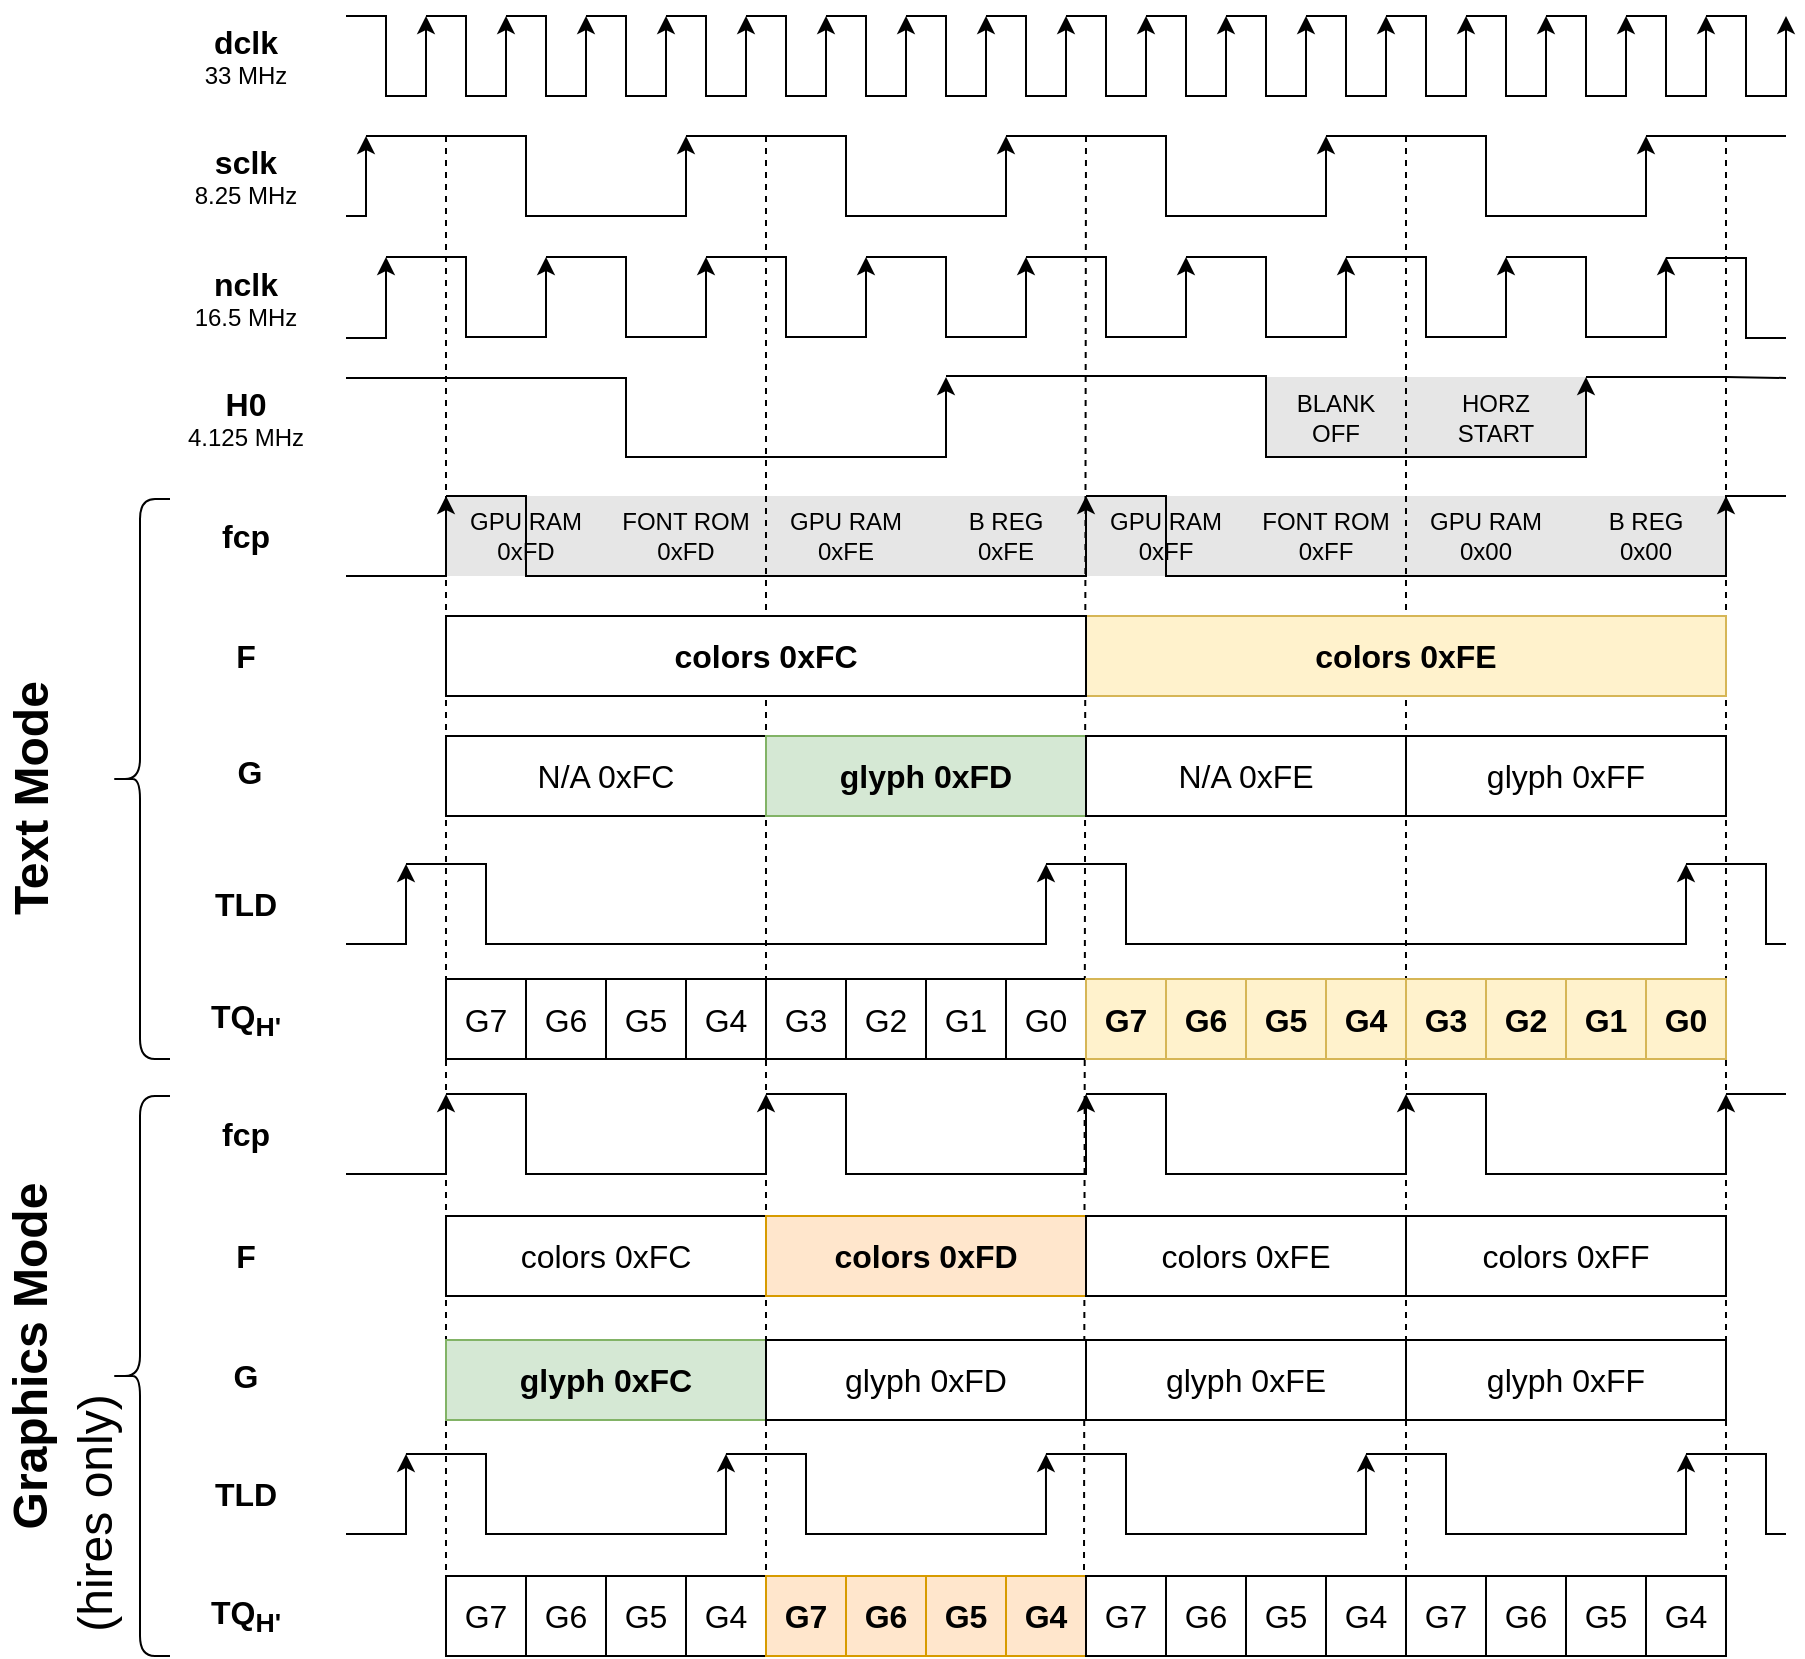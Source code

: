 <mxfile version="14.1.8" type="device"><diagram id="_f2tg_4L9M2qDyrKk646" name="Page-1"><mxGraphModel dx="946" dy="600" grid="1" gridSize="10" guides="1" tooltips="1" connect="1" arrows="1" fold="1" page="1" pageScale="1" pageWidth="1100" pageHeight="850" math="0" shadow="0"><root><mxCell id="0"/><mxCell id="1" parent="0"/><mxCell id="lu2Ui92VrVrzMum-7ePR-25" value="&lt;font&gt;HORZ&lt;br&gt;START&lt;br&gt;&lt;/font&gt;" style="text;html=1;align=center;verticalAlign=middle;whiteSpace=wrap;rounded=0;fillColor=#E6E6E6;" parent="1" vertex="1"><mxGeometry x="740" y="190.5" width="90" height="40" as="geometry"/></mxCell><mxCell id="lu2Ui92VrVrzMum-7ePR-23" value="&lt;font&gt;GPU RAM 0x00&lt;br&gt;&lt;/font&gt;" style="text;html=1;align=center;verticalAlign=middle;whiteSpace=wrap;rounded=0;fillColor=#E6E6E6;" parent="1" vertex="1"><mxGeometry x="740" y="250" width="80" height="40" as="geometry"/></mxCell><mxCell id="lu2Ui92VrVrzMum-7ePR-24" value="&lt;font&gt;B REG&lt;br&gt;0x00&lt;br&gt;&lt;/font&gt;" style="text;html=1;align=center;verticalAlign=middle;whiteSpace=wrap;rounded=0;fillColor=#E6E6E6;" parent="1" vertex="1"><mxGeometry x="820" y="250" width="80" height="40" as="geometry"/></mxCell><mxCell id="lu2Ui92VrVrzMum-7ePR-22" value="&lt;font&gt;GPU RAM 0xFD&lt;br&gt;&lt;/font&gt;" style="text;html=1;align=center;verticalAlign=middle;whiteSpace=wrap;rounded=0;fillColor=#E6E6E6;" parent="1" vertex="1"><mxGeometry x="260" y="250" width="80" height="40" as="geometry"/></mxCell><mxCell id="lu2Ui92VrVrzMum-7ePR-21" value="&lt;font&gt;FONT ROM&lt;br&gt;0xFD&lt;br&gt;&lt;/font&gt;" style="text;html=1;align=center;verticalAlign=middle;whiteSpace=wrap;rounded=0;fillColor=#E6E6E6;" parent="1" vertex="1"><mxGeometry x="340" y="250" width="80" height="40" as="geometry"/></mxCell><mxCell id="lu2Ui92VrVrzMum-7ePR-17" value="&lt;font&gt;FONT ROM&lt;br&gt;0xFF&lt;br&gt;&lt;/font&gt;" style="text;html=1;align=center;verticalAlign=middle;whiteSpace=wrap;rounded=0;fillColor=#E6E6E6;" parent="1" vertex="1"><mxGeometry x="660" y="250" width="80" height="40" as="geometry"/></mxCell><mxCell id="lu2Ui92VrVrzMum-7ePR-16" value="&lt;font&gt;GPU RAM 0xFF&lt;br&gt;&lt;/font&gt;" style="text;html=1;align=center;verticalAlign=middle;whiteSpace=wrap;rounded=0;fillColor=#E6E6E6;" parent="1" vertex="1"><mxGeometry x="580" y="250" width="80" height="40" as="geometry"/></mxCell><mxCell id="lu2Ui92VrVrzMum-7ePR-15" value="&lt;font&gt;BLANK&lt;br&gt;OFF&lt;br&gt;&lt;/font&gt;" style="text;html=1;align=center;verticalAlign=middle;whiteSpace=wrap;rounded=0;fillColor=#E6E6E6;" parent="1" vertex="1"><mxGeometry x="670" y="190.5" width="70" height="40" as="geometry"/></mxCell><mxCell id="lu2Ui92VrVrzMum-7ePR-13" value="&lt;font&gt;GPU RAM&lt;br&gt;0xFE&lt;br&gt;&lt;/font&gt;" style="text;html=1;align=center;verticalAlign=middle;whiteSpace=wrap;rounded=0;fillColor=#E6E6E6;" parent="1" vertex="1"><mxGeometry x="420" y="250" width="80" height="40" as="geometry"/></mxCell><mxCell id="lu2Ui92VrVrzMum-7ePR-14" value="&lt;font&gt;B REG&lt;br&gt;0xFE&lt;br&gt;&lt;/font&gt;" style="text;html=1;align=center;verticalAlign=middle;whiteSpace=wrap;rounded=0;fillColor=#E6E6E6;" parent="1" vertex="1"><mxGeometry x="500" y="250" width="80" height="40" as="geometry"/></mxCell><mxCell id="ZjL5upXj1i7Pe3nIUO8E-8" style="edgeStyle=orthogonalEdgeStyle;rounded=0;orthogonalLoop=1;jettySize=auto;html=1;" parent="1" edge="1"><mxGeometry relative="1" as="geometry"><mxPoint x="290" y="10" as="targetPoint"/><mxPoint x="250" y="10" as="sourcePoint"/><Array as="points"><mxPoint x="270" y="10"/><mxPoint x="270" y="50"/><mxPoint x="290" y="50"/></Array></mxGeometry></mxCell><mxCell id="ZjL5upXj1i7Pe3nIUO8E-9" style="edgeStyle=orthogonalEdgeStyle;rounded=0;orthogonalLoop=1;jettySize=auto;html=1;" parent="1" edge="1"><mxGeometry relative="1" as="geometry"><mxPoint x="250" y="10" as="targetPoint"/><mxPoint x="210" y="10" as="sourcePoint"/><Array as="points"><mxPoint x="230" y="10"/><mxPoint x="230" y="50"/><mxPoint x="250" y="50"/></Array></mxGeometry></mxCell><mxCell id="ZjL5upXj1i7Pe3nIUO8E-11" style="edgeStyle=orthogonalEdgeStyle;rounded=0;orthogonalLoop=1;jettySize=auto;html=1;" parent="1" edge="1"><mxGeometry relative="1" as="geometry"><mxPoint x="330" y="10" as="targetPoint"/><mxPoint x="290" y="10" as="sourcePoint"/><Array as="points"><mxPoint x="310" y="10"/><mxPoint x="310" y="50"/><mxPoint x="330" y="50"/></Array></mxGeometry></mxCell><mxCell id="ZjL5upXj1i7Pe3nIUO8E-12" style="edgeStyle=orthogonalEdgeStyle;rounded=0;orthogonalLoop=1;jettySize=auto;html=1;" parent="1" edge="1"><mxGeometry relative="1" as="geometry"><mxPoint x="370" y="10" as="targetPoint"/><mxPoint x="330" y="10" as="sourcePoint"/><Array as="points"><mxPoint x="350" y="10"/><mxPoint x="350" y="50"/><mxPoint x="370" y="50"/></Array></mxGeometry></mxCell><mxCell id="ZjL5upXj1i7Pe3nIUO8E-36" style="edgeStyle=orthogonalEdgeStyle;rounded=0;orthogonalLoop=1;jettySize=auto;html=1;" parent="1" edge="1"><mxGeometry relative="1" as="geometry"><mxPoint x="510" y="190.5" as="targetPoint"/><mxPoint x="210" y="191" as="sourcePoint"/><Array as="points"><mxPoint x="350" y="190.5"/><mxPoint x="350" y="230.5"/><mxPoint x="510" y="230.5"/><mxPoint x="510" y="190.5"/></Array></mxGeometry></mxCell><mxCell id="ZjL5upXj1i7Pe3nIUO8E-38" style="edgeStyle=orthogonalEdgeStyle;rounded=0;orthogonalLoop=1;jettySize=auto;html=1;" parent="1" edge="1"><mxGeometry relative="1" as="geometry"><mxPoint x="470" y="130.5" as="targetPoint"/><mxPoint x="390" y="130.5" as="sourcePoint"/><Array as="points"><mxPoint x="430" y="130.5"/><mxPoint x="430" y="170.5"/><mxPoint x="470" y="170.5"/><mxPoint x="470" y="130.5"/></Array></mxGeometry></mxCell><mxCell id="ZjL5upXj1i7Pe3nIUO8E-51" style="edgeStyle=orthogonalEdgeStyle;rounded=0;orthogonalLoop=1;jettySize=auto;html=1;endArrow=none;endFill=0;" parent="1" edge="1"><mxGeometry relative="1" as="geometry"><mxPoint x="930" y="171" as="targetPoint"/><mxPoint x="870" y="131" as="sourcePoint"/><Array as="points"><mxPoint x="910" y="130.5"/><mxPoint x="910" y="170.5"/></Array></mxGeometry></mxCell><mxCell id="ZjL5upXj1i7Pe3nIUO8E-68" style="edgeStyle=orthogonalEdgeStyle;rounded=0;orthogonalLoop=1;jettySize=auto;html=1;" parent="1" edge="1"><mxGeometry relative="1" as="geometry"><mxPoint x="380" y="70" as="targetPoint"/><mxPoint x="220" y="70" as="sourcePoint"/><Array as="points"><mxPoint x="300" y="70"/><mxPoint x="300" y="110"/><mxPoint x="380" y="110"/></Array></mxGeometry></mxCell><mxCell id="ZjL5upXj1i7Pe3nIUO8E-70" style="edgeStyle=orthogonalEdgeStyle;rounded=0;orthogonalLoop=1;jettySize=auto;html=1;" parent="1" edge="1"><mxGeometry relative="1" as="geometry"><mxPoint x="540" y="70" as="targetPoint"/><mxPoint x="380" y="70" as="sourcePoint"/><Array as="points"><mxPoint x="460" y="70"/><mxPoint x="460" y="110"/><mxPoint x="540" y="110"/></Array></mxGeometry></mxCell><mxCell id="ZjL5upXj1i7Pe3nIUO8E-72" style="edgeStyle=orthogonalEdgeStyle;rounded=0;orthogonalLoop=1;jettySize=auto;html=1;" parent="1" edge="1"><mxGeometry relative="1" as="geometry"><mxPoint x="700" y="70" as="targetPoint"/><mxPoint x="540" y="70" as="sourcePoint"/><Array as="points"><mxPoint x="620" y="70"/><mxPoint x="620" y="110"/><mxPoint x="700" y="110"/></Array></mxGeometry></mxCell><mxCell id="ZjL5upXj1i7Pe3nIUO8E-74" style="edgeStyle=orthogonalEdgeStyle;rounded=0;orthogonalLoop=1;jettySize=auto;html=1;" parent="1" edge="1"><mxGeometry relative="1" as="geometry"><mxPoint x="860" y="70" as="targetPoint"/><mxPoint x="700" y="70" as="sourcePoint"/><Array as="points"><mxPoint x="780" y="70"/><mxPoint x="780" y="110"/><mxPoint x="860" y="110"/></Array></mxGeometry></mxCell><mxCell id="ZjL5upXj1i7Pe3nIUO8E-76" style="edgeStyle=orthogonalEdgeStyle;rounded=0;orthogonalLoop=1;jettySize=auto;html=1;endArrow=none;endFill=0;" parent="1" edge="1"><mxGeometry relative="1" as="geometry"><mxPoint x="930" y="70" as="targetPoint"/><mxPoint x="860" y="70" as="sourcePoint"/><Array as="points"><mxPoint x="930" y="70"/></Array></mxGeometry></mxCell><mxCell id="ZjL5upXj1i7Pe3nIUO8E-77" style="edgeStyle=orthogonalEdgeStyle;rounded=0;orthogonalLoop=1;jettySize=auto;html=1;" parent="1" edge="1"><mxGeometry relative="1" as="geometry"><mxPoint x="220" y="70" as="targetPoint"/><mxPoint x="210" y="110" as="sourcePoint"/><Array as="points"><mxPoint x="220" y="110"/></Array></mxGeometry></mxCell><mxCell id="ZjL5upXj1i7Pe3nIUO8E-90" style="edgeStyle=orthogonalEdgeStyle;rounded=0;orthogonalLoop=1;jettySize=auto;html=1;" parent="1" edge="1"><mxGeometry relative="1" as="geometry"><mxPoint x="450" y="10" as="targetPoint"/><mxPoint x="410" y="10" as="sourcePoint"/><Array as="points"><mxPoint x="430" y="10"/><mxPoint x="430" y="50"/><mxPoint x="450" y="50"/></Array></mxGeometry></mxCell><mxCell id="ZjL5upXj1i7Pe3nIUO8E-91" style="edgeStyle=orthogonalEdgeStyle;rounded=0;orthogonalLoop=1;jettySize=auto;html=1;" parent="1" edge="1"><mxGeometry relative="1" as="geometry"><mxPoint x="410" y="10" as="targetPoint"/><mxPoint x="370" y="10" as="sourcePoint"/><Array as="points"><mxPoint x="390" y="10"/><mxPoint x="390" y="50"/><mxPoint x="410" y="50"/></Array></mxGeometry></mxCell><mxCell id="ZjL5upXj1i7Pe3nIUO8E-92" style="edgeStyle=orthogonalEdgeStyle;rounded=0;orthogonalLoop=1;jettySize=auto;html=1;" parent="1" edge="1"><mxGeometry relative="1" as="geometry"><mxPoint x="490" y="10" as="targetPoint"/><mxPoint x="450" y="10" as="sourcePoint"/><Array as="points"><mxPoint x="470" y="10"/><mxPoint x="470" y="50"/><mxPoint x="490" y="50"/></Array></mxGeometry></mxCell><mxCell id="ZjL5upXj1i7Pe3nIUO8E-93" style="edgeStyle=orthogonalEdgeStyle;rounded=0;orthogonalLoop=1;jettySize=auto;html=1;" parent="1" edge="1"><mxGeometry relative="1" as="geometry"><mxPoint x="530" y="10" as="targetPoint"/><mxPoint x="490" y="10" as="sourcePoint"/><Array as="points"><mxPoint x="510" y="10"/><mxPoint x="510" y="50"/><mxPoint x="530" y="50"/></Array></mxGeometry></mxCell><mxCell id="ZjL5upXj1i7Pe3nIUO8E-98" style="edgeStyle=orthogonalEdgeStyle;rounded=0;orthogonalLoop=1;jettySize=auto;html=1;" parent="1" edge="1"><mxGeometry relative="1" as="geometry"><mxPoint x="610" y="10" as="targetPoint"/><mxPoint x="570" y="10" as="sourcePoint"/><Array as="points"><mxPoint x="590" y="10"/><mxPoint x="590" y="50"/><mxPoint x="610" y="50"/></Array></mxGeometry></mxCell><mxCell id="ZjL5upXj1i7Pe3nIUO8E-99" style="edgeStyle=orthogonalEdgeStyle;rounded=0;orthogonalLoop=1;jettySize=auto;html=1;" parent="1" edge="1"><mxGeometry relative="1" as="geometry"><mxPoint x="570" y="10" as="targetPoint"/><mxPoint x="530" y="10" as="sourcePoint"/><Array as="points"><mxPoint x="550" y="10"/><mxPoint x="550" y="50"/><mxPoint x="570" y="50"/></Array></mxGeometry></mxCell><mxCell id="ZjL5upXj1i7Pe3nIUO8E-100" style="edgeStyle=orthogonalEdgeStyle;rounded=0;orthogonalLoop=1;jettySize=auto;html=1;" parent="1" edge="1"><mxGeometry relative="1" as="geometry"><mxPoint x="650" y="10" as="targetPoint"/><mxPoint x="610" y="10" as="sourcePoint"/><Array as="points"><mxPoint x="630" y="10"/><mxPoint x="630" y="50"/><mxPoint x="650" y="50"/></Array></mxGeometry></mxCell><mxCell id="ZjL5upXj1i7Pe3nIUO8E-101" style="edgeStyle=orthogonalEdgeStyle;rounded=0;orthogonalLoop=1;jettySize=auto;html=1;" parent="1" edge="1"><mxGeometry relative="1" as="geometry"><mxPoint x="690" y="10" as="targetPoint"/><mxPoint x="650" y="10" as="sourcePoint"/><Array as="points"><mxPoint x="670" y="10"/><mxPoint x="670" y="50"/><mxPoint x="690" y="50"/></Array></mxGeometry></mxCell><mxCell id="ZjL5upXj1i7Pe3nIUO8E-102" style="edgeStyle=orthogonalEdgeStyle;rounded=0;orthogonalLoop=1;jettySize=auto;html=1;" parent="1" edge="1"><mxGeometry relative="1" as="geometry"><mxPoint x="770" y="10" as="targetPoint"/><mxPoint x="730" y="10" as="sourcePoint"/><Array as="points"><mxPoint x="750" y="10"/><mxPoint x="750" y="50"/><mxPoint x="770" y="50"/></Array></mxGeometry></mxCell><mxCell id="ZjL5upXj1i7Pe3nIUO8E-103" style="edgeStyle=orthogonalEdgeStyle;rounded=0;orthogonalLoop=1;jettySize=auto;html=1;" parent="1" edge="1"><mxGeometry relative="1" as="geometry"><mxPoint x="730" y="10" as="targetPoint"/><mxPoint x="690" y="10" as="sourcePoint"/><Array as="points"><mxPoint x="710" y="10"/><mxPoint x="710" y="50"/><mxPoint x="730" y="50"/></Array></mxGeometry></mxCell><mxCell id="ZjL5upXj1i7Pe3nIUO8E-104" style="edgeStyle=orthogonalEdgeStyle;rounded=0;orthogonalLoop=1;jettySize=auto;html=1;" parent="1" edge="1"><mxGeometry relative="1" as="geometry"><mxPoint x="810" y="10" as="targetPoint"/><mxPoint x="770" y="10" as="sourcePoint"/><Array as="points"><mxPoint x="790" y="10"/><mxPoint x="790" y="50"/><mxPoint x="810" y="50"/></Array></mxGeometry></mxCell><mxCell id="ZjL5upXj1i7Pe3nIUO8E-105" style="edgeStyle=orthogonalEdgeStyle;rounded=0;orthogonalLoop=1;jettySize=auto;html=1;" parent="1" edge="1"><mxGeometry relative="1" as="geometry"><mxPoint x="850" y="10" as="targetPoint"/><mxPoint x="810" y="10" as="sourcePoint"/><Array as="points"><mxPoint x="830" y="10"/><mxPoint x="830" y="50"/><mxPoint x="850" y="50"/></Array></mxGeometry></mxCell><mxCell id="ZjL5upXj1i7Pe3nIUO8E-106" style="edgeStyle=orthogonalEdgeStyle;rounded=0;orthogonalLoop=1;jettySize=auto;html=1;" parent="1" edge="1"><mxGeometry relative="1" as="geometry"><mxPoint x="890" y="10" as="targetPoint"/><mxPoint x="850" y="10" as="sourcePoint"/><Array as="points"><mxPoint x="870" y="10"/><mxPoint x="870" y="50"/><mxPoint x="890" y="50"/></Array></mxGeometry></mxCell><mxCell id="ZjL5upXj1i7Pe3nIUO8E-107" style="edgeStyle=orthogonalEdgeStyle;rounded=0;orthogonalLoop=1;jettySize=auto;html=1;" parent="1" edge="1"><mxGeometry relative="1" as="geometry"><mxPoint x="930" y="10" as="targetPoint"/><mxPoint x="890" y="10" as="sourcePoint"/><Array as="points"><mxPoint x="910" y="10"/><mxPoint x="910" y="50"/><mxPoint x="930" y="50"/></Array></mxGeometry></mxCell><mxCell id="ZjL5upXj1i7Pe3nIUO8E-110" value="&lt;font&gt;&lt;span style=&quot;font-size: 16px&quot;&gt;&lt;b&gt;dclk&lt;/b&gt;&lt;/span&gt;&lt;br&gt;&lt;font style=&quot;font-size: 12px&quot;&gt;33 MHz&lt;/font&gt;&lt;br&gt;&lt;/font&gt;" style="text;html=1;strokeColor=none;fillColor=none;align=center;verticalAlign=middle;whiteSpace=wrap;rounded=0;" parent="1" vertex="1"><mxGeometry x="120" y="20" width="80" height="20" as="geometry"/></mxCell><mxCell id="ZjL5upXj1i7Pe3nIUO8E-111" value="&lt;font&gt;&lt;span style=&quot;font-size: 16px&quot;&gt;&lt;b&gt;sclk&lt;/b&gt;&lt;/span&gt;&lt;br&gt;&lt;font style=&quot;font-size: 12px&quot;&gt;8.25 MHz&lt;/font&gt;&lt;br&gt;&lt;/font&gt;" style="text;html=1;strokeColor=none;fillColor=none;align=center;verticalAlign=middle;whiteSpace=wrap;rounded=0;" parent="1" vertex="1"><mxGeometry x="120" y="80" width="80" height="20" as="geometry"/></mxCell><mxCell id="ZjL5upXj1i7Pe3nIUO8E-114" value="&lt;font&gt;&lt;span style=&quot;font-size: 16px&quot;&gt;&lt;b&gt;nclk&lt;/b&gt;&lt;/span&gt;&lt;br&gt;&lt;font style=&quot;font-size: 12px&quot;&gt;16.5 MHz&lt;/font&gt;&lt;br&gt;&lt;/font&gt;" style="text;html=1;strokeColor=none;fillColor=none;align=center;verticalAlign=middle;whiteSpace=wrap;rounded=0;" parent="1" vertex="1"><mxGeometry x="120" y="140.5" width="80" height="20" as="geometry"/></mxCell><mxCell id="ZjL5upXj1i7Pe3nIUO8E-116" value="&lt;font&gt;&lt;span style=&quot;font-size: 16px&quot;&gt;&lt;b&gt;H0&lt;/b&gt;&lt;/span&gt;&lt;br&gt;&lt;font style=&quot;font-size: 12px&quot;&gt;4.125 MHz&lt;/font&gt;&lt;br&gt;&lt;/font&gt;" style="text;html=1;strokeColor=none;fillColor=none;align=center;verticalAlign=middle;whiteSpace=wrap;rounded=0;" parent="1" vertex="1"><mxGeometry x="120" y="200.5" width="80" height="20" as="geometry"/></mxCell><mxCell id="ZjL5upXj1i7Pe3nIUO8E-119" value="" style="endArrow=none;dashed=1;html=1;" parent="1" edge="1"><mxGeometry width="50" height="50" relative="1" as="geometry"><mxPoint x="260" y="70" as="sourcePoint"/><mxPoint x="260" y="790" as="targetPoint"/></mxGeometry></mxCell><mxCell id="ZjL5upXj1i7Pe3nIUO8E-120" value="" style="endArrow=none;dashed=1;html=1;" parent="1" edge="1"><mxGeometry width="50" height="50" relative="1" as="geometry"><mxPoint x="420" y="70" as="sourcePoint"/><mxPoint x="420" y="790" as="targetPoint"/></mxGeometry></mxCell><mxCell id="ZjL5upXj1i7Pe3nIUO8E-121" value="" style="endArrow=none;dashed=1;html=1;" parent="1" edge="1"><mxGeometry width="50" height="50" relative="1" as="geometry"><mxPoint x="580" y="70" as="sourcePoint"/><mxPoint x="579" y="790" as="targetPoint"/></mxGeometry></mxCell><mxCell id="ZjL5upXj1i7Pe3nIUO8E-122" value="" style="endArrow=none;dashed=1;html=1;" parent="1" edge="1"><mxGeometry width="50" height="50" relative="1" as="geometry"><mxPoint x="740" y="70" as="sourcePoint"/><mxPoint x="740" y="790" as="targetPoint"/></mxGeometry></mxCell><mxCell id="ZjL5upXj1i7Pe3nIUO8E-123" value="" style="endArrow=none;dashed=1;html=1;" parent="1" edge="1"><mxGeometry width="50" height="50" relative="1" as="geometry"><mxPoint x="900" y="70" as="sourcePoint"/><mxPoint x="900" y="790" as="targetPoint"/></mxGeometry></mxCell><mxCell id="ZjL5upXj1i7Pe3nIUO8E-124" style="edgeStyle=orthogonalEdgeStyle;rounded=0;orthogonalLoop=1;jettySize=auto;html=1;" parent="1" edge="1"><mxGeometry relative="1" as="geometry"><mxPoint x="580" y="250" as="targetPoint"/><mxPoint x="260" y="250" as="sourcePoint"/><Array as="points"><mxPoint x="300" y="250"/><mxPoint x="300" y="290"/><mxPoint x="580" y="290"/></Array></mxGeometry></mxCell><mxCell id="ZjL5upXj1i7Pe3nIUO8E-125" style="edgeStyle=orthogonalEdgeStyle;rounded=0;orthogonalLoop=1;jettySize=auto;html=1;" parent="1" edge="1"><mxGeometry relative="1" as="geometry"><mxPoint x="260" y="250" as="targetPoint"/><mxPoint x="210" y="290" as="sourcePoint"/><Array as="points"><mxPoint x="260" y="290"/></Array></mxGeometry></mxCell><mxCell id="ZjL5upXj1i7Pe3nIUO8E-126" style="edgeStyle=orthogonalEdgeStyle;rounded=0;orthogonalLoop=1;jettySize=auto;html=1;" parent="1" edge="1"><mxGeometry relative="1" as="geometry"><mxPoint x="900" y="250" as="targetPoint"/><mxPoint x="580" y="250" as="sourcePoint"/><Array as="points"><mxPoint x="620" y="250"/><mxPoint x="620" y="290"/><mxPoint x="900" y="290"/></Array></mxGeometry></mxCell><mxCell id="ZjL5upXj1i7Pe3nIUO8E-128" style="edgeStyle=orthogonalEdgeStyle;rounded=0;orthogonalLoop=1;jettySize=auto;html=1;" parent="1" edge="1"><mxGeometry relative="1" as="geometry"><mxPoint x="880" y="434" as="targetPoint"/><mxPoint x="560" y="434" as="sourcePoint"/><Array as="points"><mxPoint x="600" y="434"/><mxPoint x="600" y="474"/><mxPoint x="880" y="474"/></Array></mxGeometry></mxCell><mxCell id="ZjL5upXj1i7Pe3nIUO8E-129" style="edgeStyle=orthogonalEdgeStyle;rounded=0;orthogonalLoop=1;jettySize=auto;html=1;" parent="1" edge="1"><mxGeometry relative="1" as="geometry"><mxPoint x="560" y="434" as="targetPoint"/><mxPoint x="240" y="434" as="sourcePoint"/><Array as="points"><mxPoint x="280" y="434"/><mxPoint x="280" y="474"/><mxPoint x="560" y="474"/></Array></mxGeometry></mxCell><mxCell id="ZjL5upXj1i7Pe3nIUO8E-131" style="edgeStyle=orthogonalEdgeStyle;rounded=0;orthogonalLoop=1;jettySize=auto;html=1;" parent="1" edge="1"><mxGeometry relative="1" as="geometry"><mxPoint x="240" y="434" as="targetPoint"/><mxPoint x="210" y="474" as="sourcePoint"/><Array as="points"><mxPoint x="230" y="474"/><mxPoint x="240" y="474"/></Array></mxGeometry></mxCell><mxCell id="ZjL5upXj1i7Pe3nIUO8E-132" style="edgeStyle=orthogonalEdgeStyle;rounded=0;orthogonalLoop=1;jettySize=auto;html=1;endArrow=none;endFill=0;" parent="1" edge="1"><mxGeometry relative="1" as="geometry"><mxPoint x="930" y="474" as="targetPoint"/><mxPoint x="880" y="434" as="sourcePoint"/><Array as="points"><mxPoint x="920" y="434"/><mxPoint x="920" y="474"/></Array></mxGeometry></mxCell><mxCell id="ZjL5upXj1i7Pe3nIUO8E-133" value="&lt;font&gt;&lt;span style=&quot;font-size: 16px&quot;&gt;&lt;b&gt;TLD&lt;/b&gt;&lt;/span&gt;&lt;br&gt;&lt;/font&gt;" style="text;html=1;strokeColor=none;fillColor=none;align=center;verticalAlign=middle;whiteSpace=wrap;rounded=0;" parent="1" vertex="1"><mxGeometry x="120" y="444" width="80" height="20" as="geometry"/></mxCell><mxCell id="ZjL5upXj1i7Pe3nIUO8E-134" value="&lt;font&gt;&lt;span style=&quot;font-size: 16px&quot;&gt;&lt;b&gt;fcp&lt;/b&gt;&lt;/span&gt;&lt;br&gt;&lt;/font&gt;" style="text;html=1;strokeColor=none;fillColor=none;align=center;verticalAlign=middle;whiteSpace=wrap;rounded=0;" parent="1" vertex="1"><mxGeometry x="120" y="260" width="80" height="20" as="geometry"/></mxCell><mxCell id="ZjL5upXj1i7Pe3nIUO8E-142" value="&lt;font style=&quot;font-size: 16px&quot;&gt;&lt;b&gt;colors 0xFE&lt;/b&gt;&lt;/font&gt;" style="rounded=0;whiteSpace=wrap;html=1;fillColor=#fff2cc;strokeColor=#d6b656;" parent="1" vertex="1"><mxGeometry x="580" y="310" width="320" height="40" as="geometry"/></mxCell><mxCell id="ZjL5upXj1i7Pe3nIUO8E-143" value="&lt;font&gt;&lt;span style=&quot;font-size: 16px&quot;&gt;&lt;b&gt;F&lt;/b&gt;&lt;/span&gt;&lt;br&gt;&lt;/font&gt;" style="text;html=1;strokeColor=none;fillColor=none;align=center;verticalAlign=middle;whiteSpace=wrap;rounded=0;" parent="1" vertex="1"><mxGeometry x="120" y="320" width="80" height="20" as="geometry"/></mxCell><mxCell id="ZjL5upXj1i7Pe3nIUO8E-144" value="&lt;font&gt;&lt;span style=&quot;font-size: 16px&quot;&gt;&lt;b&gt;G&lt;/b&gt;&lt;/span&gt;&lt;br&gt;&lt;/font&gt;" style="text;html=1;strokeColor=none;fillColor=none;align=center;verticalAlign=middle;whiteSpace=wrap;rounded=0;" parent="1" vertex="1"><mxGeometry x="121.5" y="377.5" width="80" height="20" as="geometry"/></mxCell><mxCell id="ZjL5upXj1i7Pe3nIUO8E-154" value="&lt;font style=&quot;font-size: 16px&quot;&gt;G7&lt;/font&gt;" style="rounded=0;whiteSpace=wrap;html=1;" parent="1" vertex="1"><mxGeometry x="260" y="491.5" width="40" height="40" as="geometry"/></mxCell><mxCell id="ZjL5upXj1i7Pe3nIUO8E-155" value="&lt;font style=&quot;font-size: 16px&quot;&gt;G6&lt;/font&gt;" style="rounded=0;whiteSpace=wrap;html=1;" parent="1" vertex="1"><mxGeometry x="300" y="491.5" width="40" height="40" as="geometry"/></mxCell><mxCell id="ZjL5upXj1i7Pe3nIUO8E-156" value="&lt;font style=&quot;font-size: 16px&quot;&gt;G5&lt;/font&gt;" style="rounded=0;whiteSpace=wrap;html=1;" parent="1" vertex="1"><mxGeometry x="340" y="491.5" width="40" height="40" as="geometry"/></mxCell><mxCell id="ZjL5upXj1i7Pe3nIUO8E-157" value="&lt;font style=&quot;font-size: 16px&quot;&gt;G4&lt;/font&gt;" style="rounded=0;whiteSpace=wrap;html=1;" parent="1" vertex="1"><mxGeometry x="380" y="491.5" width="40" height="40" as="geometry"/></mxCell><mxCell id="ZjL5upXj1i7Pe3nIUO8E-158" value="&lt;font style=&quot;font-size: 16px&quot;&gt;G3&lt;/font&gt;" style="rounded=0;whiteSpace=wrap;html=1;" parent="1" vertex="1"><mxGeometry x="420" y="491.5" width="40" height="40" as="geometry"/></mxCell><mxCell id="ZjL5upXj1i7Pe3nIUO8E-159" value="&lt;font style=&quot;font-size: 16px&quot;&gt;G2&lt;/font&gt;" style="rounded=0;whiteSpace=wrap;html=1;" parent="1" vertex="1"><mxGeometry x="460" y="491.5" width="40" height="40" as="geometry"/></mxCell><mxCell id="ZjL5upXj1i7Pe3nIUO8E-160" value="&lt;font style=&quot;font-size: 16px&quot;&gt;G1&lt;/font&gt;" style="rounded=0;whiteSpace=wrap;html=1;" parent="1" vertex="1"><mxGeometry x="500" y="491.5" width="40" height="40" as="geometry"/></mxCell><mxCell id="ZjL5upXj1i7Pe3nIUO8E-161" value="&lt;font style=&quot;font-size: 16px&quot;&gt;G0&lt;/font&gt;" style="rounded=0;whiteSpace=wrap;html=1;" parent="1" vertex="1"><mxGeometry x="540" y="491.5" width="40" height="40" as="geometry"/></mxCell><mxCell id="ZjL5upXj1i7Pe3nIUO8E-170" value="&lt;font&gt;&lt;span style=&quot;font-size: 16px&quot;&gt;&lt;b&gt;TQ&lt;sub&gt;H'&lt;/sub&gt;&lt;/b&gt;&lt;/span&gt;&lt;br&gt;&lt;/font&gt;" style="text;html=1;strokeColor=none;fillColor=none;align=center;verticalAlign=middle;whiteSpace=wrap;rounded=0;" parent="1" vertex="1"><mxGeometry x="120" y="501.5" width="80" height="20" as="geometry"/></mxCell><mxCell id="ZjL5upXj1i7Pe3nIUO8E-171" style="edgeStyle=orthogonalEdgeStyle;rounded=0;orthogonalLoop=1;jettySize=auto;html=1;" parent="1" edge="1"><mxGeometry relative="1" as="geometry"><mxPoint x="420" y="549" as="targetPoint"/><mxPoint x="260" y="549" as="sourcePoint"/><Array as="points"><mxPoint x="300" y="549"/><mxPoint x="300" y="589"/><mxPoint x="420" y="589"/></Array></mxGeometry></mxCell><mxCell id="ZjL5upXj1i7Pe3nIUO8E-172" style="edgeStyle=orthogonalEdgeStyle;rounded=0;orthogonalLoop=1;jettySize=auto;html=1;" parent="1" edge="1"><mxGeometry relative="1" as="geometry"><mxPoint x="260" y="549" as="targetPoint"/><mxPoint x="210" y="589" as="sourcePoint"/><Array as="points"><mxPoint x="260" y="589"/></Array></mxGeometry></mxCell><mxCell id="ZjL5upXj1i7Pe3nIUO8E-174" style="edgeStyle=orthogonalEdgeStyle;rounded=0;orthogonalLoop=1;jettySize=auto;html=1;endArrow=none;endFill=0;" parent="1" edge="1"><mxGeometry relative="1" as="geometry"><mxPoint x="930" y="549" as="targetPoint"/><mxPoint x="900" y="549" as="sourcePoint"/><Array as="points"><mxPoint x="910" y="549"/><mxPoint x="910" y="549"/></Array></mxGeometry></mxCell><mxCell id="ZjL5upXj1i7Pe3nIUO8E-176" style="edgeStyle=orthogonalEdgeStyle;rounded=0;orthogonalLoop=1;jettySize=auto;html=1;" parent="1" edge="1"><mxGeometry relative="1" as="geometry"><mxPoint x="399.98" y="728.98" as="targetPoint"/><mxPoint x="239.98" y="728.98" as="sourcePoint"/><Array as="points"><mxPoint x="279.98" y="728.98"/><mxPoint x="279.98" y="768.98"/><mxPoint x="399.98" y="768.98"/></Array></mxGeometry></mxCell><mxCell id="ZjL5upXj1i7Pe3nIUO8E-177" style="edgeStyle=orthogonalEdgeStyle;rounded=0;orthogonalLoop=1;jettySize=auto;html=1;" parent="1" edge="1"><mxGeometry relative="1" as="geometry"><mxPoint x="240" y="728.97" as="targetPoint"/><mxPoint x="210" y="769" as="sourcePoint"/><Array as="points"><mxPoint x="230" y="768.97"/><mxPoint x="240" y="768.97"/></Array></mxGeometry></mxCell><mxCell id="ZjL5upXj1i7Pe3nIUO8E-178" style="edgeStyle=orthogonalEdgeStyle;rounded=0;orthogonalLoop=1;jettySize=auto;html=1;endArrow=none;endFill=0;" parent="1" edge="1"><mxGeometry relative="1" as="geometry"><mxPoint x="930" y="769" as="targetPoint"/><mxPoint x="880" y="729" as="sourcePoint"/><Array as="points"><mxPoint x="920" y="729"/><mxPoint x="920" y="769"/></Array></mxGeometry></mxCell><mxCell id="ZjL5upXj1i7Pe3nIUO8E-179" value="&lt;font&gt;&lt;span style=&quot;font-size: 16px&quot;&gt;&lt;b&gt;TLD&lt;/b&gt;&lt;/span&gt;&lt;br&gt;&lt;/font&gt;" style="text;html=1;strokeColor=none;fillColor=none;align=center;verticalAlign=middle;whiteSpace=wrap;rounded=0;" parent="1" vertex="1"><mxGeometry x="120" y="739" width="80" height="20" as="geometry"/></mxCell><mxCell id="ZjL5upXj1i7Pe3nIUO8E-180" value="&lt;font&gt;&lt;span style=&quot;font-size: 16px&quot;&gt;&lt;b&gt;fcp&lt;/b&gt;&lt;/span&gt;&lt;br&gt;&lt;/font&gt;" style="text;html=1;strokeColor=none;fillColor=none;align=center;verticalAlign=middle;whiteSpace=wrap;rounded=0;" parent="1" vertex="1"><mxGeometry x="120" y="559" width="80" height="20" as="geometry"/></mxCell><mxCell id="ZjL5upXj1i7Pe3nIUO8E-182" value="&lt;font style=&quot;font-size: 16px&quot;&gt;colors 0xFC&lt;/font&gt;" style="rounded=0;whiteSpace=wrap;html=1;" parent="1" vertex="1"><mxGeometry x="260" y="610" width="160" height="40" as="geometry"/></mxCell><mxCell id="ZjL5upXj1i7Pe3nIUO8E-183" value="&lt;font style=&quot;font-size: 16px&quot;&gt;&lt;b&gt;colors 0xFD&lt;/b&gt;&lt;/font&gt;" style="rounded=0;whiteSpace=wrap;html=1;fillColor=#ffe6cc;strokeColor=#d79b00;" parent="1" vertex="1"><mxGeometry x="420" y="610" width="160" height="40" as="geometry"/></mxCell><mxCell id="ZjL5upXj1i7Pe3nIUO8E-184" value="&lt;font&gt;&lt;span style=&quot;font-size: 16px&quot;&gt;&lt;b&gt;F&lt;/b&gt;&lt;/span&gt;&lt;br&gt;&lt;/font&gt;" style="text;html=1;strokeColor=none;fillColor=none;align=center;verticalAlign=middle;whiteSpace=wrap;rounded=0;" parent="1" vertex="1"><mxGeometry x="120" y="620" width="80" height="20" as="geometry"/></mxCell><mxCell id="ZjL5upXj1i7Pe3nIUO8E-200" value="&lt;font&gt;&lt;span style=&quot;font-size: 16px&quot;&gt;&lt;b&gt;TQ&lt;sub&gt;H'&lt;/sub&gt;&lt;/b&gt;&lt;/span&gt;&lt;br&gt;&lt;/font&gt;" style="text;html=1;strokeColor=none;fillColor=none;align=center;verticalAlign=middle;whiteSpace=wrap;rounded=0;" parent="1" vertex="1"><mxGeometry x="120" y="800" width="80" height="20" as="geometry"/></mxCell><mxCell id="ZjL5upXj1i7Pe3nIUO8E-202" style="edgeStyle=orthogonalEdgeStyle;rounded=0;orthogonalLoop=1;jettySize=auto;html=1;" parent="1" edge="1"><mxGeometry relative="1" as="geometry"><mxPoint x="580" y="549" as="targetPoint"/><mxPoint x="420" y="549" as="sourcePoint"/><Array as="points"><mxPoint x="460" y="549"/><mxPoint x="460" y="589"/><mxPoint x="580" y="589"/></Array></mxGeometry></mxCell><mxCell id="ZjL5upXj1i7Pe3nIUO8E-203" style="edgeStyle=orthogonalEdgeStyle;rounded=0;orthogonalLoop=1;jettySize=auto;html=1;" parent="1" edge="1"><mxGeometry relative="1" as="geometry"><mxPoint x="740" y="549" as="targetPoint"/><mxPoint x="580" y="549" as="sourcePoint"/><Array as="points"><mxPoint x="620" y="549"/><mxPoint x="620" y="589"/><mxPoint x="740" y="589"/></Array></mxGeometry></mxCell><mxCell id="ZjL5upXj1i7Pe3nIUO8E-204" style="edgeStyle=orthogonalEdgeStyle;rounded=0;orthogonalLoop=1;jettySize=auto;html=1;" parent="1" edge="1"><mxGeometry relative="1" as="geometry"><mxPoint x="900" y="549" as="targetPoint"/><mxPoint x="740" y="549" as="sourcePoint"/><Array as="points"><mxPoint x="780" y="549"/><mxPoint x="780" y="589"/><mxPoint x="900" y="589"/></Array></mxGeometry></mxCell><mxCell id="ZjL5upXj1i7Pe3nIUO8E-208" style="edgeStyle=orthogonalEdgeStyle;rounded=0;orthogonalLoop=1;jettySize=auto;html=1;" parent="1" edge="1"><mxGeometry relative="1" as="geometry"><mxPoint x="559.98" y="728.97" as="targetPoint"/><mxPoint x="399.98" y="728.97" as="sourcePoint"/><Array as="points"><mxPoint x="439.98" y="728.97"/><mxPoint x="439.98" y="768.97"/><mxPoint x="559.98" y="768.97"/></Array></mxGeometry></mxCell><mxCell id="ZjL5upXj1i7Pe3nIUO8E-209" style="edgeStyle=orthogonalEdgeStyle;rounded=0;orthogonalLoop=1;jettySize=auto;html=1;" parent="1" edge="1"><mxGeometry relative="1" as="geometry"><mxPoint x="719.98" y="728.98" as="targetPoint"/><mxPoint x="559.98" y="728.98" as="sourcePoint"/><Array as="points"><mxPoint x="599.98" y="728.98"/><mxPoint x="599.98" y="768.98"/><mxPoint x="719.98" y="768.98"/></Array></mxGeometry></mxCell><mxCell id="ZjL5upXj1i7Pe3nIUO8E-210" style="edgeStyle=orthogonalEdgeStyle;rounded=0;orthogonalLoop=1;jettySize=auto;html=1;" parent="1" edge="1"><mxGeometry relative="1" as="geometry"><mxPoint x="880" y="729" as="targetPoint"/><mxPoint x="720" y="729" as="sourcePoint"/><Array as="points"><mxPoint x="760" y="729"/><mxPoint x="760" y="769"/><mxPoint x="880" y="769"/></Array></mxGeometry></mxCell><mxCell id="ZjL5upXj1i7Pe3nIUO8E-211" value="&lt;font style=&quot;font-size: 16px&quot;&gt;colors 0xFE&lt;/font&gt;" style="rounded=0;whiteSpace=wrap;html=1;" parent="1" vertex="1"><mxGeometry x="580" y="610" width="160" height="40" as="geometry"/></mxCell><mxCell id="ZjL5upXj1i7Pe3nIUO8E-212" value="&lt;font style=&quot;font-size: 16px&quot;&gt;colors 0xFF&lt;/font&gt;" style="rounded=0;whiteSpace=wrap;html=1;" parent="1" vertex="1"><mxGeometry x="740" y="610" width="160" height="40" as="geometry"/></mxCell><mxCell id="ZjL5upXj1i7Pe3nIUO8E-224" value="&lt;font&gt;&lt;b&gt;&lt;font style=&quot;font-size: 24px&quot;&gt;Text Mode&lt;/font&gt;&lt;/b&gt;&lt;br&gt;&lt;/font&gt;" style="text;html=1;strokeColor=none;fillColor=none;align=center;verticalAlign=middle;whiteSpace=wrap;rounded=0;rotation=-90;" parent="1" vertex="1"><mxGeometry x="-42.5" y="391.5" width="190" height="20" as="geometry"/></mxCell><mxCell id="ZjL5upXj1i7Pe3nIUO8E-225" value="&lt;font&gt;&lt;b&gt;&lt;font style=&quot;font-size: 24px&quot;&gt;Graphics Mode&lt;/font&gt;&lt;/b&gt;&lt;br&gt;&lt;/font&gt;" style="text;html=1;strokeColor=none;fillColor=none;align=center;verticalAlign=middle;whiteSpace=wrap;rounded=0;rotation=-90;" parent="1" vertex="1"><mxGeometry x="-55" y="670" width="215" height="20" as="geometry"/></mxCell><mxCell id="ZjL5upXj1i7Pe3nIUO8E-250" value="&lt;font style=&quot;font-size: 16px&quot;&gt;G7&lt;/font&gt;" style="rounded=0;whiteSpace=wrap;html=1;fillColor=#fff2cc;strokeColor=#d6b656;fontStyle=1" parent="1" vertex="1"><mxGeometry x="580" y="491.5" width="40" height="40" as="geometry"/></mxCell><mxCell id="ZjL5upXj1i7Pe3nIUO8E-251" value="&lt;font style=&quot;font-size: 16px&quot;&gt;G6&lt;/font&gt;" style="rounded=0;whiteSpace=wrap;html=1;fillColor=#fff2cc;strokeColor=#d6b656;fontStyle=1" parent="1" vertex="1"><mxGeometry x="620" y="491.5" width="40" height="40" as="geometry"/></mxCell><mxCell id="ZjL5upXj1i7Pe3nIUO8E-252" value="&lt;font style=&quot;font-size: 16px&quot;&gt;G5&lt;/font&gt;" style="rounded=0;whiteSpace=wrap;html=1;fillColor=#fff2cc;strokeColor=#d6b656;fontStyle=1" parent="1" vertex="1"><mxGeometry x="660" y="491.5" width="40" height="40" as="geometry"/></mxCell><mxCell id="ZjL5upXj1i7Pe3nIUO8E-253" value="&lt;font style=&quot;font-size: 16px&quot;&gt;G4&lt;/font&gt;" style="rounded=0;whiteSpace=wrap;html=1;fillColor=#fff2cc;strokeColor=#d6b656;fontStyle=1" parent="1" vertex="1"><mxGeometry x="700" y="491.5" width="40" height="40" as="geometry"/></mxCell><mxCell id="ZjL5upXj1i7Pe3nIUO8E-254" value="&lt;font style=&quot;font-size: 16px&quot;&gt;G3&lt;/font&gt;" style="rounded=0;whiteSpace=wrap;html=1;fillColor=#fff2cc;strokeColor=#d6b656;fontStyle=1" parent="1" vertex="1"><mxGeometry x="740" y="491.5" width="40" height="40" as="geometry"/></mxCell><mxCell id="ZjL5upXj1i7Pe3nIUO8E-255" value="&lt;font style=&quot;font-size: 16px&quot;&gt;G2&lt;/font&gt;" style="rounded=0;whiteSpace=wrap;html=1;fillColor=#fff2cc;strokeColor=#d6b656;fontStyle=1" parent="1" vertex="1"><mxGeometry x="780" y="491.5" width="40" height="40" as="geometry"/></mxCell><mxCell id="ZjL5upXj1i7Pe3nIUO8E-256" value="&lt;font style=&quot;font-size: 16px&quot;&gt;G1&lt;/font&gt;" style="rounded=0;whiteSpace=wrap;html=1;fillColor=#fff2cc;strokeColor=#d6b656;fontStyle=1" parent="1" vertex="1"><mxGeometry x="820" y="491.5" width="40" height="40" as="geometry"/></mxCell><mxCell id="ZjL5upXj1i7Pe3nIUO8E-257" value="&lt;font style=&quot;font-size: 16px&quot;&gt;G0&lt;/font&gt;" style="rounded=0;whiteSpace=wrap;html=1;fillColor=#fff2cc;strokeColor=#d6b656;fontStyle=1" parent="1" vertex="1"><mxGeometry x="860" y="491.5" width="40" height="40" as="geometry"/></mxCell><mxCell id="ZjL5upXj1i7Pe3nIUO8E-258" value="&lt;font style=&quot;font-size: 16px&quot;&gt;G7&lt;/font&gt;" style="rounded=0;whiteSpace=wrap;html=1;" parent="1" vertex="1"><mxGeometry x="260" y="790" width="40" height="40" as="geometry"/></mxCell><mxCell id="ZjL5upXj1i7Pe3nIUO8E-259" value="&lt;font style=&quot;font-size: 16px&quot;&gt;G6&lt;/font&gt;" style="rounded=0;whiteSpace=wrap;html=1;" parent="1" vertex="1"><mxGeometry x="300" y="790" width="40" height="40" as="geometry"/></mxCell><mxCell id="ZjL5upXj1i7Pe3nIUO8E-260" value="&lt;font style=&quot;font-size: 16px&quot;&gt;G5&lt;/font&gt;" style="rounded=0;whiteSpace=wrap;html=1;" parent="1" vertex="1"><mxGeometry x="340" y="790" width="40" height="40" as="geometry"/></mxCell><mxCell id="ZjL5upXj1i7Pe3nIUO8E-261" value="&lt;font style=&quot;font-size: 16px&quot;&gt;G4&lt;/font&gt;" style="rounded=0;whiteSpace=wrap;html=1;" parent="1" vertex="1"><mxGeometry x="380" y="790" width="40" height="40" as="geometry"/></mxCell><mxCell id="ZjL5upXj1i7Pe3nIUO8E-262" value="&lt;font style=&quot;font-size: 16px&quot;&gt;G7&lt;/font&gt;" style="rounded=0;whiteSpace=wrap;html=1;fillColor=#ffe6cc;strokeColor=#d79b00;fontStyle=1" parent="1" vertex="1"><mxGeometry x="420" y="790" width="40" height="40" as="geometry"/></mxCell><mxCell id="ZjL5upXj1i7Pe3nIUO8E-263" value="&lt;font style=&quot;font-size: 16px&quot;&gt;G6&lt;/font&gt;" style="rounded=0;whiteSpace=wrap;html=1;fillColor=#ffe6cc;strokeColor=#d79b00;fontStyle=1" parent="1" vertex="1"><mxGeometry x="460" y="790" width="40" height="40" as="geometry"/></mxCell><mxCell id="ZjL5upXj1i7Pe3nIUO8E-264" value="&lt;font style=&quot;font-size: 16px&quot;&gt;G5&lt;/font&gt;" style="rounded=0;whiteSpace=wrap;html=1;fillColor=#ffe6cc;strokeColor=#d79b00;fontStyle=1" parent="1" vertex="1"><mxGeometry x="500" y="790" width="40" height="40" as="geometry"/></mxCell><mxCell id="ZjL5upXj1i7Pe3nIUO8E-265" value="&lt;font style=&quot;font-size: 16px&quot;&gt;G4&lt;/font&gt;" style="rounded=0;whiteSpace=wrap;html=1;fillColor=#ffe6cc;strokeColor=#d79b00;fontStyle=1" parent="1" vertex="1"><mxGeometry x="540" y="790" width="40" height="40" as="geometry"/></mxCell><mxCell id="ZjL5upXj1i7Pe3nIUO8E-266" value="&lt;font style=&quot;font-size: 16px&quot;&gt;G7&lt;/font&gt;" style="rounded=0;whiteSpace=wrap;html=1;" parent="1" vertex="1"><mxGeometry x="580" y="790" width="40" height="40" as="geometry"/></mxCell><mxCell id="ZjL5upXj1i7Pe3nIUO8E-267" value="&lt;font style=&quot;font-size: 16px&quot;&gt;G6&lt;/font&gt;" style="rounded=0;whiteSpace=wrap;html=1;" parent="1" vertex="1"><mxGeometry x="620" y="790" width="40" height="40" as="geometry"/></mxCell><mxCell id="ZjL5upXj1i7Pe3nIUO8E-268" value="&lt;font style=&quot;font-size: 16px&quot;&gt;G5&lt;/font&gt;" style="rounded=0;whiteSpace=wrap;html=1;" parent="1" vertex="1"><mxGeometry x="660" y="790" width="40" height="40" as="geometry"/></mxCell><mxCell id="ZjL5upXj1i7Pe3nIUO8E-269" value="&lt;font style=&quot;font-size: 16px&quot;&gt;G4&lt;/font&gt;" style="rounded=0;whiteSpace=wrap;html=1;" parent="1" vertex="1"><mxGeometry x="700" y="790" width="40" height="40" as="geometry"/></mxCell><mxCell id="ZjL5upXj1i7Pe3nIUO8E-270" value="&lt;font style=&quot;font-size: 16px&quot;&gt;G7&lt;/font&gt;" style="rounded=0;whiteSpace=wrap;html=1;" parent="1" vertex="1"><mxGeometry x="740" y="790" width="40" height="40" as="geometry"/></mxCell><mxCell id="ZjL5upXj1i7Pe3nIUO8E-271" value="&lt;font style=&quot;font-size: 16px&quot;&gt;G6&lt;/font&gt;" style="rounded=0;whiteSpace=wrap;html=1;" parent="1" vertex="1"><mxGeometry x="780" y="790" width="40" height="40" as="geometry"/></mxCell><mxCell id="ZjL5upXj1i7Pe3nIUO8E-272" value="&lt;font style=&quot;font-size: 16px&quot;&gt;G5&lt;/font&gt;" style="rounded=0;whiteSpace=wrap;html=1;" parent="1" vertex="1"><mxGeometry x="820" y="790" width="40" height="40" as="geometry"/></mxCell><mxCell id="ZjL5upXj1i7Pe3nIUO8E-273" value="&lt;font style=&quot;font-size: 16px&quot;&gt;G4&lt;/font&gt;" style="rounded=0;whiteSpace=wrap;html=1;" parent="1" vertex="1"><mxGeometry x="860" y="790" width="40" height="40" as="geometry"/></mxCell><mxCell id="mh4TvQc326DmsBHApHnA-5" value="&lt;font&gt;&lt;span style=&quot;font-size: 16px&quot;&gt;&lt;b&gt;G&lt;/b&gt;&lt;/span&gt;&lt;br&gt;&lt;/font&gt;" style="text;html=1;strokeColor=none;fillColor=none;align=center;verticalAlign=middle;whiteSpace=wrap;rounded=0;" parent="1" vertex="1"><mxGeometry x="120" y="679.5" width="80" height="20" as="geometry"/></mxCell><mxCell id="mh4TvQc326DmsBHApHnA-7" value="&lt;font style=&quot;font-size: 16px&quot;&gt;&lt;b&gt;colors 0xFC&lt;/b&gt;&lt;/font&gt;" style="rounded=0;whiteSpace=wrap;html=1;" parent="1" vertex="1"><mxGeometry x="260" y="310" width="320" height="40" as="geometry"/></mxCell><mxCell id="mh4TvQc326DmsBHApHnA-8" value="&lt;font style=&quot;font-size: 16px&quot;&gt;N/A 0xFC&lt;/font&gt;" style="rounded=0;whiteSpace=wrap;html=1;" parent="1" vertex="1"><mxGeometry x="260" y="370" width="160" height="40" as="geometry"/></mxCell><mxCell id="mh4TvQc326DmsBHApHnA-9" value="&lt;font style=&quot;font-size: 16px&quot;&gt;&lt;b&gt;glyph 0xFD&lt;/b&gt;&lt;/font&gt;" style="rounded=0;whiteSpace=wrap;html=1;fillColor=#d5e8d4;strokeColor=#82b366;" parent="1" vertex="1"><mxGeometry x="420" y="370" width="160" height="40" as="geometry"/></mxCell><mxCell id="mh4TvQc326DmsBHApHnA-10" value="&lt;font style=&quot;font-size: 16px&quot;&gt;N/A 0xFE&lt;/font&gt;" style="rounded=0;whiteSpace=wrap;html=1;" parent="1" vertex="1"><mxGeometry x="580" y="370" width="160" height="40" as="geometry"/></mxCell><mxCell id="mh4TvQc326DmsBHApHnA-11" value="&lt;font style=&quot;font-size: 16px&quot;&gt;glyph 0xFF&lt;/font&gt;" style="rounded=0;whiteSpace=wrap;html=1;" parent="1" vertex="1"><mxGeometry x="740" y="370" width="160" height="40" as="geometry"/></mxCell><mxCell id="mh4TvQc326DmsBHApHnA-12" value="&lt;font style=&quot;font-size: 16px&quot;&gt;&lt;b&gt;glyph 0xFC&lt;/b&gt;&lt;/font&gt;" style="rounded=0;whiteSpace=wrap;html=1;fillColor=#d5e8d4;strokeColor=#82b366;" parent="1" vertex="1"><mxGeometry x="260" y="672" width="160" height="40" as="geometry"/></mxCell><mxCell id="mh4TvQc326DmsBHApHnA-13" value="&lt;font style=&quot;font-size: 16px&quot;&gt;glyph 0xFD&lt;/font&gt;" style="rounded=0;whiteSpace=wrap;html=1;" parent="1" vertex="1"><mxGeometry x="420" y="672" width="160" height="40" as="geometry"/></mxCell><mxCell id="mh4TvQc326DmsBHApHnA-14" value="&lt;font style=&quot;font-size: 16px&quot;&gt;glyph 0xFE&lt;/font&gt;" style="rounded=0;whiteSpace=wrap;html=1;" parent="1" vertex="1"><mxGeometry x="580" y="672" width="160" height="40" as="geometry"/></mxCell><mxCell id="mh4TvQc326DmsBHApHnA-15" value="&lt;font style=&quot;font-size: 16px&quot;&gt;glyph 0xFF&lt;/font&gt;" style="rounded=0;whiteSpace=wrap;html=1;" parent="1" vertex="1"><mxGeometry x="740" y="672" width="160" height="40" as="geometry"/></mxCell><mxCell id="mh4TvQc326DmsBHApHnA-17" value="" style="shape=curlyBracket;whiteSpace=wrap;html=1;rounded=1;" parent="1" vertex="1"><mxGeometry x="92" y="550" width="30" height="280" as="geometry"/></mxCell><mxCell id="mh4TvQc326DmsBHApHnA-18" value="" style="shape=curlyBracket;whiteSpace=wrap;html=1;rounded=1;" parent="1" vertex="1"><mxGeometry x="92" y="251.5" width="30" height="280" as="geometry"/></mxCell><mxCell id="lnasApYNtxEB-uFumFTH-1" value="&lt;font&gt;&lt;font style=&quot;font-size: 24px&quot;&gt;(hires only)&lt;/font&gt;&lt;br&gt;&lt;/font&gt;" style="text;html=1;strokeColor=none;fillColor=none;align=center;verticalAlign=middle;whiteSpace=wrap;rounded=0;rotation=-90;" parent="1" vertex="1"><mxGeometry x="22.5" y="749" width="125" height="20" as="geometry"/></mxCell><mxCell id="rGf3mz5dJ2qQvhTXaK7e-4" style="edgeStyle=orthogonalEdgeStyle;rounded=0;orthogonalLoop=1;jettySize=auto;html=1;endArrow=none;endFill=0;" parent="1" edge="1"><mxGeometry relative="1" as="geometry"><mxPoint x="930" y="250" as="targetPoint"/><mxPoint x="900" y="270" as="sourcePoint"/><Array as="points"><mxPoint x="900" y="250"/><mxPoint x="930" y="250"/></Array></mxGeometry></mxCell><mxCell id="lu2Ui92VrVrzMum-7ePR-2" style="edgeStyle=orthogonalEdgeStyle;rounded=0;orthogonalLoop=1;jettySize=auto;html=1;" parent="1" edge="1"><mxGeometry relative="1" as="geometry"><mxPoint x="390" y="130.5" as="targetPoint"/><mxPoint x="310" y="130.5" as="sourcePoint"/><Array as="points"><mxPoint x="350" y="130.5"/><mxPoint x="350" y="170.5"/><mxPoint x="390" y="170.5"/><mxPoint x="390" y="130.5"/></Array></mxGeometry></mxCell><mxCell id="lu2Ui92VrVrzMum-7ePR-3" style="edgeStyle=orthogonalEdgeStyle;rounded=0;orthogonalLoop=1;jettySize=auto;html=1;" parent="1" edge="1"><mxGeometry relative="1" as="geometry"><mxPoint x="310" y="130.5" as="targetPoint"/><mxPoint x="230" y="130.5" as="sourcePoint"/><Array as="points"><mxPoint x="270" y="130.5"/><mxPoint x="270" y="170.5"/><mxPoint x="310" y="170.5"/><mxPoint x="310" y="130.5"/></Array></mxGeometry></mxCell><mxCell id="lu2Ui92VrVrzMum-7ePR-4" style="edgeStyle=orthogonalEdgeStyle;rounded=0;orthogonalLoop=1;jettySize=auto;html=1;" parent="1" edge="1"><mxGeometry relative="1" as="geometry"><mxPoint x="550" y="130.5" as="targetPoint"/><mxPoint x="470" y="130.5" as="sourcePoint"/><Array as="points"><mxPoint x="510" y="130.5"/><mxPoint x="510" y="170.5"/><mxPoint x="550" y="170.5"/><mxPoint x="550" y="130.5"/></Array></mxGeometry></mxCell><mxCell id="lu2Ui92VrVrzMum-7ePR-5" style="edgeStyle=orthogonalEdgeStyle;rounded=0;orthogonalLoop=1;jettySize=auto;html=1;" parent="1" edge="1"><mxGeometry relative="1" as="geometry"><mxPoint x="630" y="130.5" as="targetPoint"/><mxPoint x="550" y="130.5" as="sourcePoint"/><Array as="points"><mxPoint x="590" y="130.5"/><mxPoint x="590" y="170.5"/><mxPoint x="630" y="170.5"/><mxPoint x="630" y="130.5"/></Array></mxGeometry></mxCell><mxCell id="lu2Ui92VrVrzMum-7ePR-6" style="edgeStyle=orthogonalEdgeStyle;rounded=0;orthogonalLoop=1;jettySize=auto;html=1;" parent="1" edge="1"><mxGeometry relative="1" as="geometry"><mxPoint x="710" y="130.5" as="targetPoint"/><mxPoint x="630" y="130.5" as="sourcePoint"/><Array as="points"><mxPoint x="670" y="130.5"/><mxPoint x="670" y="170.5"/><mxPoint x="710" y="170.5"/><mxPoint x="710" y="130.5"/></Array></mxGeometry></mxCell><mxCell id="lu2Ui92VrVrzMum-7ePR-7" style="edgeStyle=orthogonalEdgeStyle;rounded=0;orthogonalLoop=1;jettySize=auto;html=1;" parent="1" edge="1"><mxGeometry relative="1" as="geometry"><mxPoint x="790" y="130.5" as="targetPoint"/><mxPoint x="710" y="130.5" as="sourcePoint"/><Array as="points"><mxPoint x="750" y="130.5"/><mxPoint x="750" y="170.5"/><mxPoint x="790" y="170.5"/><mxPoint x="790" y="130.5"/></Array></mxGeometry></mxCell><mxCell id="lu2Ui92VrVrzMum-7ePR-8" style="edgeStyle=orthogonalEdgeStyle;rounded=0;orthogonalLoop=1;jettySize=auto;html=1;" parent="1" edge="1"><mxGeometry relative="1" as="geometry"><mxPoint x="870" y="130.5" as="targetPoint"/><mxPoint x="790" y="130.5" as="sourcePoint"/><Array as="points"><mxPoint x="830" y="130.5"/><mxPoint x="830" y="170.5"/><mxPoint x="870" y="170.5"/><mxPoint x="870" y="130.5"/></Array></mxGeometry></mxCell><mxCell id="lu2Ui92VrVrzMum-7ePR-9" style="edgeStyle=orthogonalEdgeStyle;rounded=0;orthogonalLoop=1;jettySize=auto;html=1;" parent="1" edge="1"><mxGeometry relative="1" as="geometry"><mxPoint x="230" y="130.5" as="targetPoint"/><mxPoint x="210" y="171" as="sourcePoint"/><Array as="points"><mxPoint x="230" y="170.5"/></Array></mxGeometry></mxCell><mxCell id="lu2Ui92VrVrzMum-7ePR-19" style="edgeStyle=orthogonalEdgeStyle;rounded=0;orthogonalLoop=1;jettySize=auto;html=1;" parent="1" edge="1"><mxGeometry relative="1" as="geometry"><mxPoint x="830" y="190.49" as="targetPoint"/><mxPoint x="510" y="190" as="sourcePoint"/><Array as="points"><mxPoint x="670" y="190.49"/><mxPoint x="670" y="230.49"/><mxPoint x="830" y="230.49"/><mxPoint x="830" y="190.49"/></Array></mxGeometry></mxCell><mxCell id="lu2Ui92VrVrzMum-7ePR-20" style="edgeStyle=orthogonalEdgeStyle;rounded=0;orthogonalLoop=1;jettySize=auto;html=1;endArrow=none;endFill=0;" parent="1" edge="1"><mxGeometry relative="1" as="geometry"><mxPoint x="930" y="191" as="targetPoint"/><mxPoint x="830" y="190.5" as="sourcePoint"/><Array as="points"><mxPoint x="900" y="190.5"/></Array></mxGeometry></mxCell></root></mxGraphModel></diagram></mxfile>